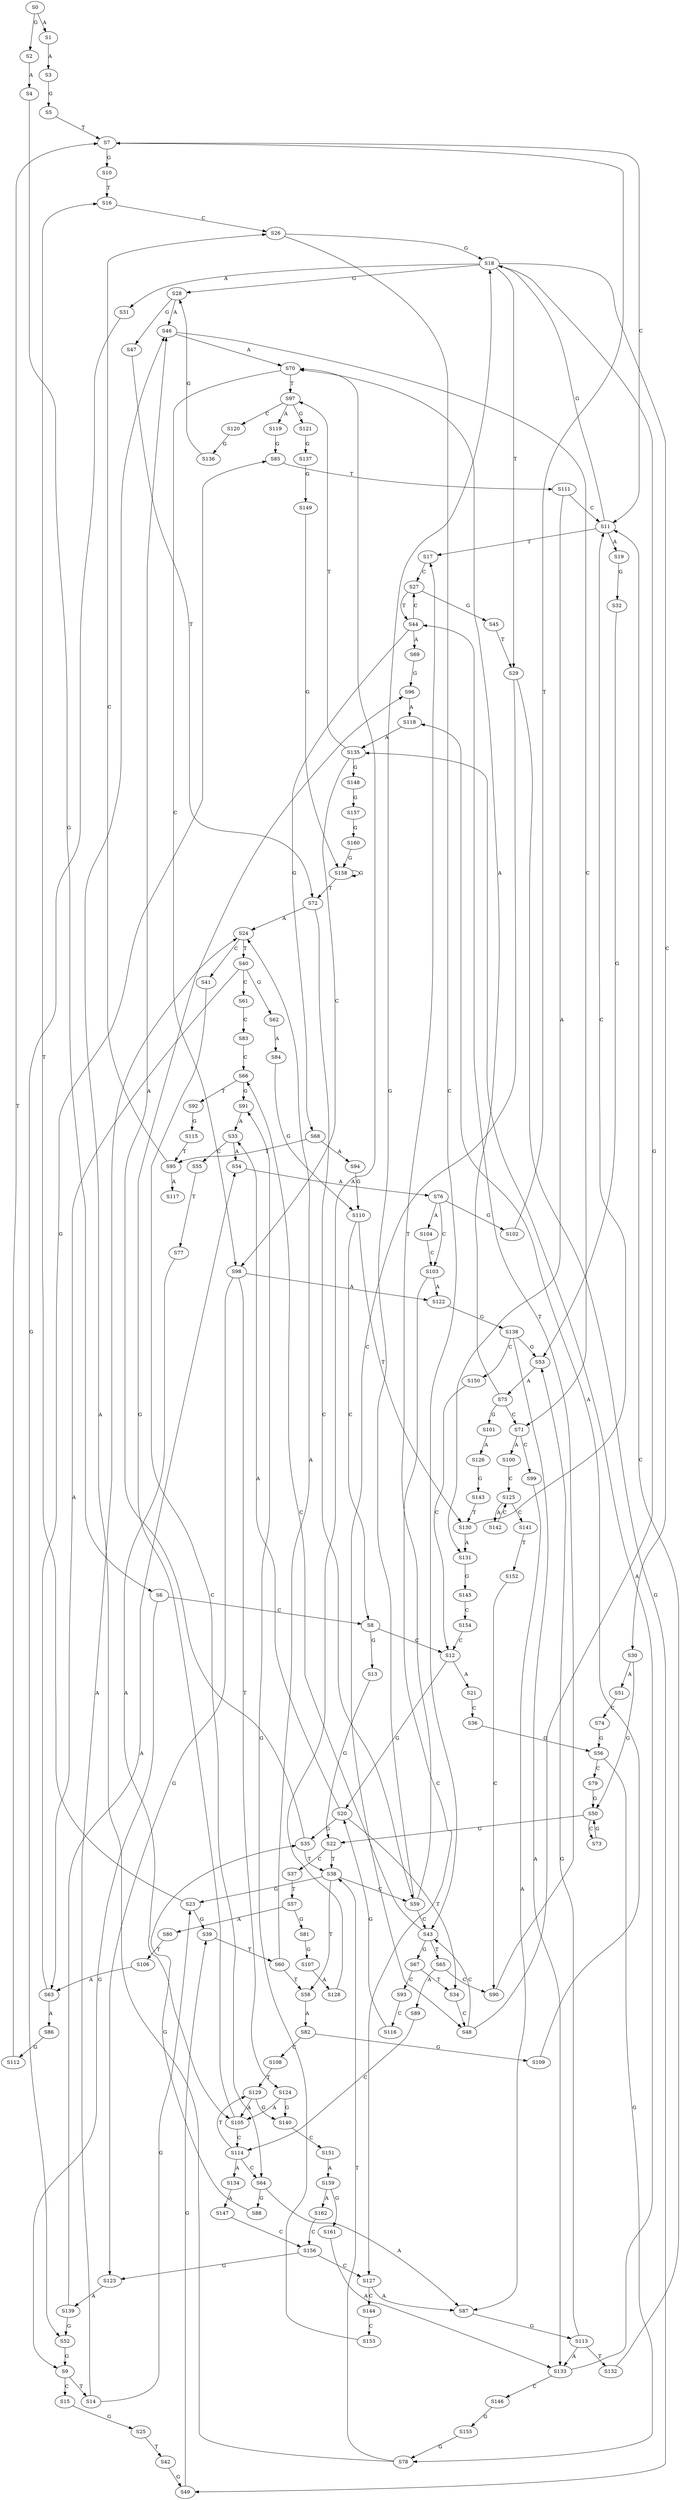 strict digraph  {
	S0 -> S1 [ label = A ];
	S0 -> S2 [ label = G ];
	S1 -> S3 [ label = A ];
	S2 -> S4 [ label = A ];
	S3 -> S5 [ label = G ];
	S4 -> S6 [ label = G ];
	S5 -> S7 [ label = T ];
	S6 -> S8 [ label = C ];
	S6 -> S9 [ label = G ];
	S7 -> S10 [ label = G ];
	S7 -> S11 [ label = C ];
	S8 -> S12 [ label = C ];
	S8 -> S13 [ label = G ];
	S9 -> S14 [ label = T ];
	S9 -> S15 [ label = C ];
	S10 -> S16 [ label = T ];
	S11 -> S17 [ label = T ];
	S11 -> S18 [ label = G ];
	S11 -> S19 [ label = A ];
	S12 -> S20 [ label = G ];
	S12 -> S21 [ label = A ];
	S13 -> S22 [ label = G ];
	S14 -> S23 [ label = G ];
	S14 -> S24 [ label = A ];
	S15 -> S25 [ label = G ];
	S16 -> S26 [ label = C ];
	S17 -> S27 [ label = C ];
	S18 -> S28 [ label = G ];
	S18 -> S29 [ label = T ];
	S18 -> S30 [ label = C ];
	S18 -> S31 [ label = A ];
	S19 -> S32 [ label = G ];
	S20 -> S33 [ label = A ];
	S20 -> S34 [ label = T ];
	S20 -> S35 [ label = G ];
	S21 -> S36 [ label = C ];
	S22 -> S37 [ label = C ];
	S22 -> S38 [ label = T ];
	S23 -> S16 [ label = T ];
	S23 -> S39 [ label = G ];
	S24 -> S40 [ label = T ];
	S24 -> S41 [ label = C ];
	S25 -> S42 [ label = T ];
	S26 -> S18 [ label = G ];
	S26 -> S43 [ label = C ];
	S27 -> S44 [ label = T ];
	S27 -> S45 [ label = G ];
	S28 -> S46 [ label = A ];
	S28 -> S47 [ label = G ];
	S29 -> S48 [ label = C ];
	S29 -> S49 [ label = G ];
	S30 -> S50 [ label = G ];
	S30 -> S51 [ label = A ];
	S31 -> S52 [ label = G ];
	S32 -> S53 [ label = G ];
	S33 -> S54 [ label = A ];
	S33 -> S55 [ label = C ];
	S34 -> S48 [ label = C ];
	S35 -> S46 [ label = A ];
	S35 -> S38 [ label = T ];
	S36 -> S56 [ label = G ];
	S37 -> S57 [ label = T ];
	S38 -> S58 [ label = T ];
	S38 -> S59 [ label = C ];
	S38 -> S23 [ label = G ];
	S39 -> S60 [ label = T ];
	S40 -> S61 [ label = C ];
	S40 -> S62 [ label = G ];
	S40 -> S63 [ label = A ];
	S41 -> S64 [ label = C ];
	S42 -> S49 [ label = G ];
	S43 -> S65 [ label = T ];
	S43 -> S66 [ label = C ];
	S43 -> S67 [ label = G ];
	S44 -> S68 [ label = G ];
	S44 -> S27 [ label = C ];
	S44 -> S69 [ label = A ];
	S45 -> S29 [ label = T ];
	S46 -> S70 [ label = A ];
	S46 -> S71 [ label = C ];
	S47 -> S72 [ label = T ];
	S48 -> S18 [ label = G ];
	S48 -> S43 [ label = C ];
	S49 -> S39 [ label = G ];
	S50 -> S22 [ label = G ];
	S50 -> S73 [ label = C ];
	S51 -> S74 [ label = C ];
	S52 -> S9 [ label = G ];
	S53 -> S75 [ label = A ];
	S54 -> S76 [ label = A ];
	S55 -> S77 [ label = T ];
	S56 -> S78 [ label = G ];
	S56 -> S79 [ label = C ];
	S57 -> S80 [ label = A ];
	S57 -> S81 [ label = G ];
	S58 -> S82 [ label = A ];
	S59 -> S43 [ label = C ];
	S59 -> S18 [ label = G ];
	S59 -> S17 [ label = T ];
	S60 -> S24 [ label = A ];
	S60 -> S58 [ label = T ];
	S61 -> S83 [ label = C ];
	S62 -> S84 [ label = A ];
	S63 -> S85 [ label = G ];
	S63 -> S86 [ label = A ];
	S64 -> S87 [ label = A ];
	S64 -> S88 [ label = G ];
	S65 -> S89 [ label = A ];
	S65 -> S90 [ label = C ];
	S66 -> S91 [ label = G ];
	S66 -> S92 [ label = T ];
	S67 -> S93 [ label = C ];
	S67 -> S34 [ label = T ];
	S68 -> S94 [ label = A ];
	S68 -> S95 [ label = T ];
	S69 -> S96 [ label = G ];
	S70 -> S97 [ label = T ];
	S70 -> S98 [ label = C ];
	S71 -> S99 [ label = C ];
	S71 -> S100 [ label = A ];
	S72 -> S24 [ label = A ];
	S72 -> S59 [ label = C ];
	S73 -> S50 [ label = G ];
	S74 -> S56 [ label = G ];
	S75 -> S70 [ label = A ];
	S75 -> S71 [ label = C ];
	S75 -> S101 [ label = G ];
	S76 -> S102 [ label = G ];
	S76 -> S103 [ label = C ];
	S76 -> S104 [ label = A ];
	S77 -> S105 [ label = A ];
	S78 -> S46 [ label = A ];
	S78 -> S38 [ label = T ];
	S79 -> S50 [ label = G ];
	S80 -> S106 [ label = T ];
	S81 -> S107 [ label = G ];
	S82 -> S108 [ label = C ];
	S82 -> S109 [ label = G ];
	S83 -> S66 [ label = C ];
	S84 -> S110 [ label = G ];
	S85 -> S111 [ label = T ];
	S86 -> S112 [ label = G ];
	S87 -> S113 [ label = G ];
	S88 -> S35 [ label = G ];
	S89 -> S114 [ label = C ];
	S90 -> S44 [ label = T ];
	S91 -> S33 [ label = A ];
	S92 -> S115 [ label = G ];
	S93 -> S116 [ label = C ];
	S94 -> S110 [ label = G ];
	S95 -> S117 [ label = A ];
	S95 -> S26 [ label = C ];
	S96 -> S118 [ label = A ];
	S97 -> S119 [ label = A ];
	S97 -> S120 [ label = C ];
	S97 -> S121 [ label = G ];
	S98 -> S122 [ label = A ];
	S98 -> S123 [ label = G ];
	S98 -> S124 [ label = T ];
	S99 -> S87 [ label = A ];
	S100 -> S125 [ label = C ];
	S101 -> S126 [ label = A ];
	S102 -> S7 [ label = T ];
	S103 -> S127 [ label = C ];
	S103 -> S122 [ label = A ];
	S104 -> S103 [ label = C ];
	S105 -> S96 [ label = G ];
	S105 -> S114 [ label = C ];
	S106 -> S63 [ label = A ];
	S107 -> S128 [ label = A ];
	S108 -> S129 [ label = T ];
	S109 -> S118 [ label = A ];
	S110 -> S130 [ label = T ];
	S110 -> S8 [ label = C ];
	S111 -> S11 [ label = C ];
	S111 -> S131 [ label = A ];
	S112 -> S7 [ label = T ];
	S113 -> S132 [ label = T ];
	S113 -> S53 [ label = G ];
	S113 -> S133 [ label = A ];
	S114 -> S64 [ label = C ];
	S114 -> S129 [ label = T ];
	S114 -> S134 [ label = A ];
	S115 -> S95 [ label = T ];
	S116 -> S20 [ label = G ];
	S118 -> S135 [ label = A ];
	S119 -> S85 [ label = G ];
	S120 -> S136 [ label = G ];
	S121 -> S137 [ label = G ];
	S122 -> S138 [ label = G ];
	S123 -> S139 [ label = A ];
	S124 -> S140 [ label = G ];
	S124 -> S105 [ label = A ];
	S125 -> S141 [ label = C ];
	S125 -> S142 [ label = A ];
	S126 -> S143 [ label = G ];
	S127 -> S144 [ label = C ];
	S127 -> S87 [ label = A ];
	S128 -> S70 [ label = A ];
	S129 -> S105 [ label = A ];
	S129 -> S140 [ label = G ];
	S130 -> S131 [ label = A ];
	S130 -> S11 [ label = C ];
	S131 -> S145 [ label = G ];
	S132 -> S11 [ label = C ];
	S133 -> S146 [ label = C ];
	S133 -> S135 [ label = A ];
	S134 -> S147 [ label = A ];
	S135 -> S97 [ label = T ];
	S135 -> S98 [ label = C ];
	S135 -> S148 [ label = G ];
	S136 -> S28 [ label = G ];
	S137 -> S149 [ label = G ];
	S138 -> S53 [ label = G ];
	S138 -> S150 [ label = C ];
	S138 -> S133 [ label = A ];
	S139 -> S52 [ label = G ];
	S139 -> S54 [ label = A ];
	S140 -> S151 [ label = C ];
	S141 -> S152 [ label = T ];
	S142 -> S125 [ label = C ];
	S143 -> S130 [ label = T ];
	S144 -> S153 [ label = C ];
	S145 -> S154 [ label = C ];
	S146 -> S155 [ label = G ];
	S147 -> S156 [ label = C ];
	S148 -> S157 [ label = G ];
	S149 -> S158 [ label = G ];
	S150 -> S12 [ label = C ];
	S151 -> S159 [ label = A ];
	S152 -> S90 [ label = C ];
	S153 -> S91 [ label = G ];
	S154 -> S12 [ label = C ];
	S155 -> S78 [ label = G ];
	S156 -> S127 [ label = C ];
	S156 -> S123 [ label = G ];
	S157 -> S160 [ label = G ];
	S158 -> S72 [ label = T ];
	S158 -> S158 [ label = G ];
	S159 -> S161 [ label = G ];
	S159 -> S162 [ label = A ];
	S160 -> S158 [ label = G ];
	S161 -> S133 [ label = A ];
	S162 -> S156 [ label = C ];
}
